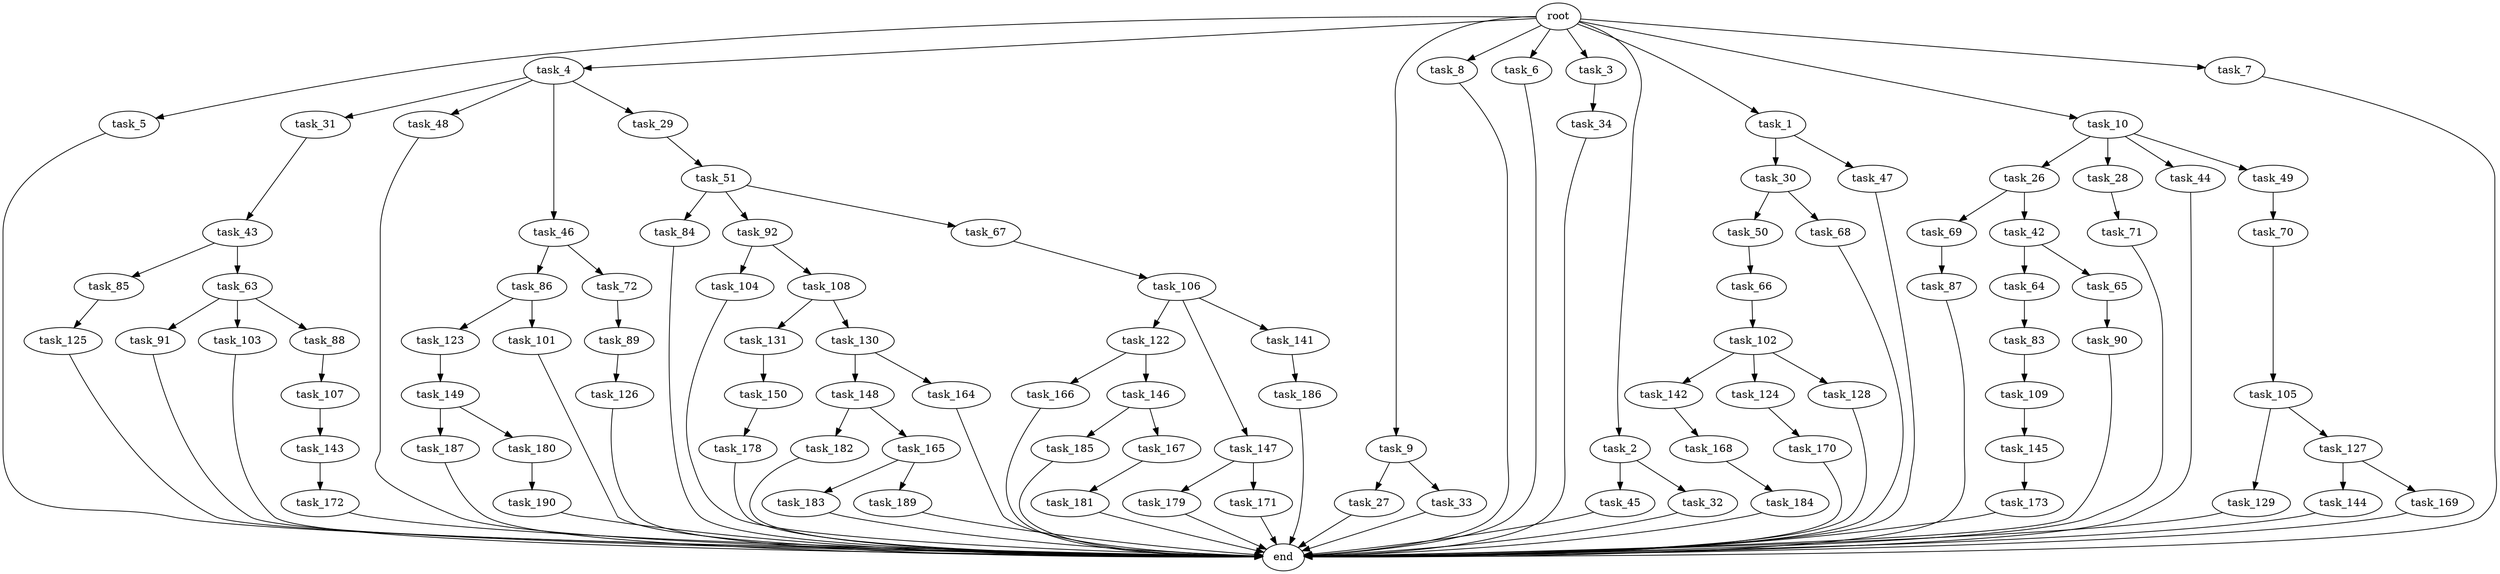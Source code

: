 digraph G {
  task_129 [size="6957847019.520000"];
  task_27 [size="8589934592.000000"];
  task_149 [size="8589934592.000000"];
  task_122 [size="5497558138.880000"];
  task_50 [size="5497558138.880000"];
  task_91 [size="6957847019.520000"];
  task_182 [size="343597383.680000"];
  task_185 [size="773094113.280000"];
  task_187 [size="8589934592.000000"];
  task_5 [size="10.240000"];
  task_4 [size="10.240000"];
  task_84 [size="3092376453.120000"];
  task_147 [size="5497558138.880000"];
  task_90 [size="2147483648.000000"];
  task_31 [size="6957847019.520000"];
  task_143 [size="8589934592.000000"];
  task_26 [size="5497558138.880000"];
  task_64 [size="3092376453.120000"];
  task_103 [size="6957847019.520000"];
  task_141 [size="5497558138.880000"];
  task_190 [size="343597383.680000"];
  task_51 [size="3092376453.120000"];
  task_28 [size="5497558138.880000"];
  task_88 [size="6957847019.520000"];
  task_9 [size="10.240000"];
  task_44 [size="5497558138.880000"];
  task_150 [size="8589934592.000000"];
  task_142 [size="343597383.680000"];
  task_183 [size="4209067950.080000"];
  task_102 [size="343597383.680000"];
  task_8 [size="10.240000"];
  task_69 [size="8589934592.000000"];
  task_86 [size="5497558138.880000"];
  task_167 [size="773094113.280000"];
  task_179 [size="773094113.280000"];
  task_181 [size="773094113.280000"];
  task_166 [size="8589934592.000000"];
  task_83 [size="773094113.280000"];
  task_105 [size="2147483648.000000"];
  task_33 [size="8589934592.000000"];
  task_85 [size="4209067950.080000"];
  task_131 [size="1374389534.720000"];
  task_168 [size="343597383.680000"];
  task_186 [size="3092376453.120000"];
  task_104 [size="1374389534.720000"];
  task_106 [size="343597383.680000"];
  task_43 [size="3092376453.120000"];
  task_63 [size="4209067950.080000"];
  task_6 [size="10.240000"];
  task_173 [size="3092376453.120000"];
  task_3 [size="10.240000"];
  task_34 [size="8589934592.000000"];
  task_125 [size="6957847019.520000"];
  end [size="0.000000"];
  task_144 [size="3092376453.120000"];
  task_70 [size="8589934592.000000"];
  task_148 [size="8589934592.000000"];
  task_169 [size="3092376453.120000"];
  task_71 [size="4209067950.080000"];
  task_170 [size="5497558138.880000"];
  task_107 [size="3092376453.120000"];
  task_165 [size="343597383.680000"];
  task_30 [size="343597383.680000"];
  task_48 [size="6957847019.520000"];
  task_45 [size="773094113.280000"];
  task_46 [size="6957847019.520000"];
  task_124 [size="343597383.680000"];
  task_32 [size="773094113.280000"];
  task_145 [size="8589934592.000000"];
  task_2 [size="10.240000"];
  task_1 [size="10.240000"];
  task_72 [size="5497558138.880000"];
  task_171 [size="773094113.280000"];
  task_146 [size="8589934592.000000"];
  task_130 [size="1374389534.720000"];
  task_29 [size="6957847019.520000"];
  task_123 [size="4209067950.080000"];
  task_172 [size="2147483648.000000"];
  task_87 [size="4209067950.080000"];
  task_109 [size="6957847019.520000"];
  task_184 [size="3092376453.120000"];
  task_42 [size="8589934592.000000"];
  task_178 [size="8589934592.000000"];
  task_126 [size="6957847019.520000"];
  task_92 [size="3092376453.120000"];
  task_49 [size="5497558138.880000"];
  task_10 [size="10.240000"];
  task_65 [size="3092376453.120000"];
  task_67 [size="3092376453.120000"];
  task_7 [size="10.240000"];
  task_127 [size="6957847019.520000"];
  task_189 [size="4209067950.080000"];
  task_128 [size="343597383.680000"];
  root [size="0.000000"];
  task_47 [size="343597383.680000"];
  task_68 [size="5497558138.880000"];
  task_89 [size="4209067950.080000"];
  task_180 [size="8589934592.000000"];
  task_108 [size="1374389534.720000"];
  task_66 [size="1374389534.720000"];
  task_101 [size="4209067950.080000"];
  task_164 [size="8589934592.000000"];

  task_129 -> end [size="1.000000"];
  task_27 -> end [size="1.000000"];
  task_149 -> task_180 [size="838860800.000000"];
  task_149 -> task_187 [size="838860800.000000"];
  task_122 -> task_146 [size="838860800.000000"];
  task_122 -> task_166 [size="838860800.000000"];
  task_50 -> task_66 [size="134217728.000000"];
  task_91 -> end [size="1.000000"];
  task_182 -> end [size="1.000000"];
  task_185 -> end [size="1.000000"];
  task_187 -> end [size="1.000000"];
  task_5 -> end [size="1.000000"];
  task_4 -> task_31 [size="679477248.000000"];
  task_4 -> task_46 [size="679477248.000000"];
  task_4 -> task_29 [size="679477248.000000"];
  task_4 -> task_48 [size="679477248.000000"];
  task_84 -> end [size="1.000000"];
  task_147 -> task_179 [size="75497472.000000"];
  task_147 -> task_171 [size="75497472.000000"];
  task_90 -> end [size="1.000000"];
  task_31 -> task_43 [size="301989888.000000"];
  task_143 -> task_172 [size="209715200.000000"];
  task_26 -> task_42 [size="838860800.000000"];
  task_26 -> task_69 [size="838860800.000000"];
  task_64 -> task_83 [size="75497472.000000"];
  task_103 -> end [size="1.000000"];
  task_141 -> task_186 [size="301989888.000000"];
  task_190 -> end [size="1.000000"];
  task_51 -> task_84 [size="301989888.000000"];
  task_51 -> task_67 [size="301989888.000000"];
  task_51 -> task_92 [size="301989888.000000"];
  task_28 -> task_71 [size="411041792.000000"];
  task_88 -> task_107 [size="301989888.000000"];
  task_9 -> task_27 [size="838860800.000000"];
  task_9 -> task_33 [size="838860800.000000"];
  task_44 -> end [size="1.000000"];
  task_150 -> task_178 [size="838860800.000000"];
  task_142 -> task_168 [size="33554432.000000"];
  task_183 -> end [size="1.000000"];
  task_102 -> task_142 [size="33554432.000000"];
  task_102 -> task_124 [size="33554432.000000"];
  task_102 -> task_128 [size="33554432.000000"];
  task_8 -> end [size="1.000000"];
  task_69 -> task_87 [size="411041792.000000"];
  task_86 -> task_123 [size="411041792.000000"];
  task_86 -> task_101 [size="411041792.000000"];
  task_167 -> task_181 [size="75497472.000000"];
  task_179 -> end [size="1.000000"];
  task_181 -> end [size="1.000000"];
  task_166 -> end [size="1.000000"];
  task_83 -> task_109 [size="679477248.000000"];
  task_105 -> task_127 [size="679477248.000000"];
  task_105 -> task_129 [size="679477248.000000"];
  task_33 -> end [size="1.000000"];
  task_85 -> task_125 [size="679477248.000000"];
  task_131 -> task_150 [size="838860800.000000"];
  task_168 -> task_184 [size="301989888.000000"];
  task_186 -> end [size="1.000000"];
  task_104 -> end [size="1.000000"];
  task_106 -> task_122 [size="536870912.000000"];
  task_106 -> task_147 [size="536870912.000000"];
  task_106 -> task_141 [size="536870912.000000"];
  task_43 -> task_63 [size="411041792.000000"];
  task_43 -> task_85 [size="411041792.000000"];
  task_63 -> task_88 [size="679477248.000000"];
  task_63 -> task_91 [size="679477248.000000"];
  task_63 -> task_103 [size="679477248.000000"];
  task_6 -> end [size="1.000000"];
  task_173 -> end [size="1.000000"];
  task_3 -> task_34 [size="838860800.000000"];
  task_34 -> end [size="1.000000"];
  task_125 -> end [size="1.000000"];
  task_144 -> end [size="1.000000"];
  task_70 -> task_105 [size="209715200.000000"];
  task_148 -> task_182 [size="33554432.000000"];
  task_148 -> task_165 [size="33554432.000000"];
  task_169 -> end [size="1.000000"];
  task_71 -> end [size="1.000000"];
  task_170 -> end [size="1.000000"];
  task_107 -> task_143 [size="838860800.000000"];
  task_165 -> task_189 [size="411041792.000000"];
  task_165 -> task_183 [size="411041792.000000"];
  task_30 -> task_50 [size="536870912.000000"];
  task_30 -> task_68 [size="536870912.000000"];
  task_48 -> end [size="1.000000"];
  task_45 -> end [size="1.000000"];
  task_46 -> task_72 [size="536870912.000000"];
  task_46 -> task_86 [size="536870912.000000"];
  task_124 -> task_170 [size="536870912.000000"];
  task_32 -> end [size="1.000000"];
  task_145 -> task_173 [size="301989888.000000"];
  task_2 -> task_45 [size="75497472.000000"];
  task_2 -> task_32 [size="75497472.000000"];
  task_1 -> task_30 [size="33554432.000000"];
  task_1 -> task_47 [size="33554432.000000"];
  task_72 -> task_89 [size="411041792.000000"];
  task_171 -> end [size="1.000000"];
  task_146 -> task_167 [size="75497472.000000"];
  task_146 -> task_185 [size="75497472.000000"];
  task_130 -> task_148 [size="838860800.000000"];
  task_130 -> task_164 [size="838860800.000000"];
  task_29 -> task_51 [size="301989888.000000"];
  task_123 -> task_149 [size="838860800.000000"];
  task_172 -> end [size="1.000000"];
  task_87 -> end [size="1.000000"];
  task_109 -> task_145 [size="838860800.000000"];
  task_184 -> end [size="1.000000"];
  task_42 -> task_65 [size="301989888.000000"];
  task_42 -> task_64 [size="301989888.000000"];
  task_178 -> end [size="1.000000"];
  task_126 -> end [size="1.000000"];
  task_92 -> task_104 [size="134217728.000000"];
  task_92 -> task_108 [size="134217728.000000"];
  task_49 -> task_70 [size="838860800.000000"];
  task_10 -> task_49 [size="536870912.000000"];
  task_10 -> task_44 [size="536870912.000000"];
  task_10 -> task_28 [size="536870912.000000"];
  task_10 -> task_26 [size="536870912.000000"];
  task_65 -> task_90 [size="209715200.000000"];
  task_67 -> task_106 [size="33554432.000000"];
  task_7 -> end [size="1.000000"];
  task_127 -> task_169 [size="301989888.000000"];
  task_127 -> task_144 [size="301989888.000000"];
  task_189 -> end [size="1.000000"];
  task_128 -> end [size="1.000000"];
  root -> task_8 [size="1.000000"];
  root -> task_10 [size="1.000000"];
  root -> task_2 [size="1.000000"];
  root -> task_5 [size="1.000000"];
  root -> task_4 [size="1.000000"];
  root -> task_9 [size="1.000000"];
  root -> task_1 [size="1.000000"];
  root -> task_7 [size="1.000000"];
  root -> task_6 [size="1.000000"];
  root -> task_3 [size="1.000000"];
  task_47 -> end [size="1.000000"];
  task_68 -> end [size="1.000000"];
  task_89 -> task_126 [size="679477248.000000"];
  task_180 -> task_190 [size="33554432.000000"];
  task_108 -> task_130 [size="134217728.000000"];
  task_108 -> task_131 [size="134217728.000000"];
  task_66 -> task_102 [size="33554432.000000"];
  task_101 -> end [size="1.000000"];
  task_164 -> end [size="1.000000"];
}
